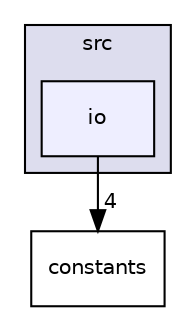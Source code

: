 digraph "src/io" {
  compound=true
  node [ fontsize="10", fontname="Helvetica"];
  edge [ labelfontsize="10", labelfontname="Helvetica"];
  subgraph clusterdir_68267d1309a1af8e8297ef4c3efbcdba {
    graph [ bgcolor="#ddddee", pencolor="black", label="src" fontname="Helvetica", fontsize="10", URL="dir_68267d1309a1af8e8297ef4c3efbcdba.html"]
  dir_c184e51c84f2c3f0345bbc8a0d75d3e1 [shape=box, label="io", style="filled", fillcolor="#eeeeff", pencolor="black", URL="dir_c184e51c84f2c3f0345bbc8a0d75d3e1.html"];
  }
  dir_55ef98a57036556dcc9a226e6204f780 [shape=box label="constants" URL="dir_55ef98a57036556dcc9a226e6204f780.html"];
  dir_c184e51c84f2c3f0345bbc8a0d75d3e1->dir_55ef98a57036556dcc9a226e6204f780 [headlabel="4", labeldistance=1.5 headhref="dir_000004_000001.html"];
}
